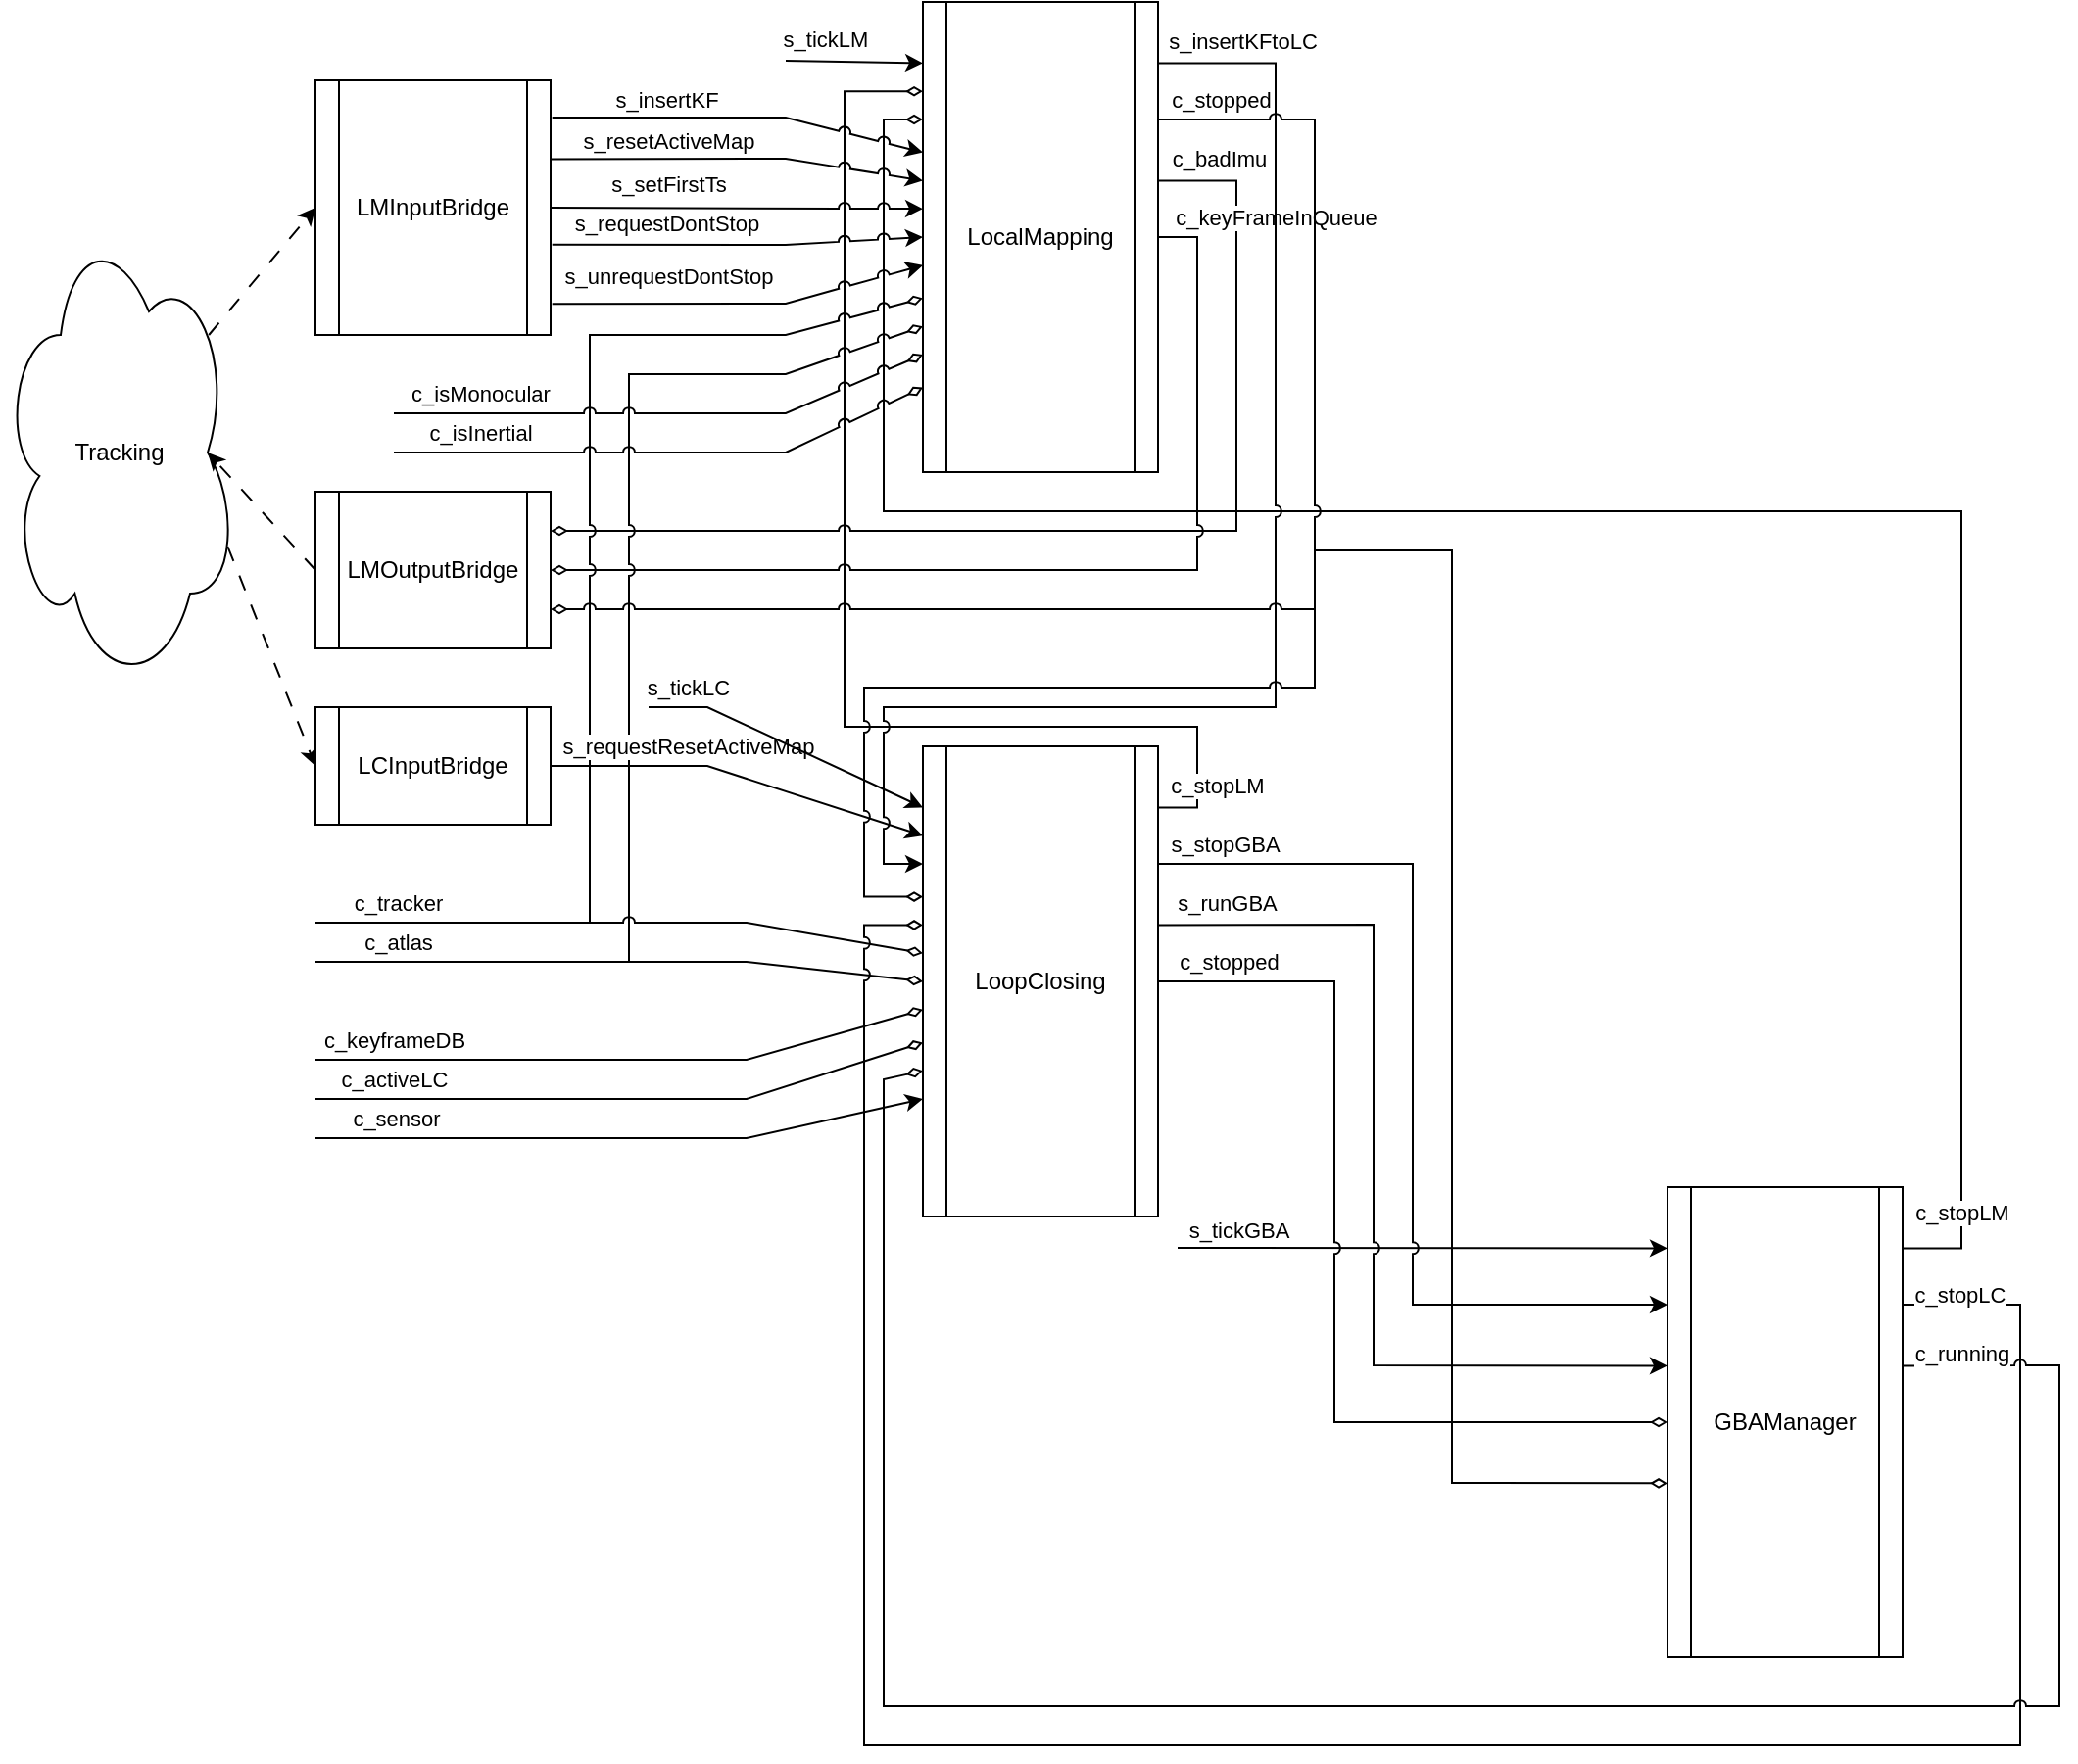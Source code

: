 <mxfile version="24.4.13" type="device">
  <diagram name="ページ1" id="2MazvkKiSUh3FhrOFxcr">
    <mxGraphModel dx="1105" dy="654" grid="1" gridSize="10" guides="1" tooltips="1" connect="1" arrows="1" fold="1" page="1" pageScale="1" pageWidth="827" pageHeight="1169" math="0" shadow="0">
      <root>
        <mxCell id="0" />
        <mxCell id="1" parent="0" />
        <mxCell id="nMe6oU5AvY49a71Z3NFx-3" value="LoopClosing" style="shape=process;whiteSpace=wrap;html=1;backgroundOutline=1;points=[[0,0,0,0,0],[0,0.13,0,0,0],[0,0.19,0,0,0],[0,0.25,0,0,0],[0,0.32,0,0,0],[0,0.38,0,0,0],[0,0.44,0,0,0],[0,0.5,0,0,0],[0,0.56,0,0,0],[0,0.63,0,0,0],[0,0.69,0,0,0],[0,0.75,0,0,0],[0,0.82,0,0,0],[0,0.88,0,0,0],[0,1,0,0,0],[0.25,0,0,0,0],[0.25,1,0,0,0],[0.5,0,0,0,0],[0.5,1,0,0,0],[0.75,0,0,0,0],[0.75,1,0,0,0],[1,0,0,0,0],[1,0.13,0,0,0],[1,0.19,0,0,0],[1,0.25,0,0,0],[1,0.32,0,0,0],[1,0.38,0,0,0],[1,0.44,0,0,0],[1,0.5,0,0,0],[1,0.56,0,0,0],[1,0.63,0,0,0],[1,0.69,0,0,0],[1,0.75,0,0,0],[1,0.82,0,0,0],[1,0.88,0,0,0],[1,1,0,0,0]];" parent="1" vertex="1">
          <mxGeometry x="510" y="410" width="120" height="240" as="geometry" />
        </mxCell>
        <mxCell id="nMe6oU5AvY49a71Z3NFx-5" style="edgeStyle=orthogonalEdgeStyle;rounded=0;orthogonalLoop=1;jettySize=auto;html=1;exitX=1;exitY=0.13;exitDx=0;exitDy=0;exitPerimeter=0;entryX=0;entryY=0.19;entryDx=0;entryDy=0;entryPerimeter=0;endArrow=diamondThin;endFill=0;" parent="1" target="nMe6oU5AvY49a71Z3NFx-8" edge="1" source="nMe6oU5AvY49a71Z3NFx-3">
          <mxGeometry relative="1" as="geometry">
            <mxPoint x="630" y="395.6" as="sourcePoint" />
            <mxPoint x="510" y="80.0" as="targetPoint" />
            <Array as="points">
              <mxPoint x="650" y="441" />
              <mxPoint x="650" y="400" />
              <mxPoint x="470" y="400" />
              <mxPoint x="470" y="76" />
            </Array>
          </mxGeometry>
        </mxCell>
        <mxCell id="nMe6oU5AvY49a71Z3NFx-6" value="c_stopLM" style="edgeLabel;html=1;align=center;verticalAlign=middle;resizable=0;points=[];" parent="nMe6oU5AvY49a71Z3NFx-5" vertex="1" connectable="0">
          <mxGeometry x="-0.839" relative="1" as="geometry">
            <mxPoint x="10" y="18" as="offset" />
          </mxGeometry>
        </mxCell>
        <mxCell id="nMe6oU5AvY49a71Z3NFx-7" value="GBAManager" style="shape=process;whiteSpace=wrap;html=1;backgroundOutline=1;points=[[0,0,0,0,0],[0,0.13,0,0,0],[0,0.19,0,0,0],[0,0.25,0,0,0],[0,0.32,0,0,0],[0,0.38,0,0,0],[0,0.44,0,0,0],[0,0.5,0,0,0],[0,0.56,0,0,0],[0,0.63,0,0,0],[0,0.69,0,0,0],[0,0.75,0,0,0],[0,0.82,0,0,0],[0,0.88,0,0,0],[0,1,0,0,0],[0.25,0,0,0,0],[0.25,1,0,0,0],[0.5,0,0,0,0],[0.5,1,0,0,0],[0.75,0,0,0,0],[0.75,1,0,0,0],[1,0,0,0,0],[1,0.13,0,0,0],[1,0.19,0,0,0],[1,0.25,0,0,0],[1,0.32,0,0,0],[1,0.38,0,0,0],[1,0.44,0,0,0],[1,0.5,0,0,0],[1,0.56,0,0,0],[1,0.63,0,0,0],[1,0.69,0,0,0],[1,0.75,0,0,0],[1,0.82,0,0,0],[1,0.88,0,0,0],[1,1,0,0,0]];" parent="1" vertex="1">
          <mxGeometry x="890" y="635" width="120" height="240" as="geometry" />
        </mxCell>
        <mxCell id="B5I_KCxFD7FvJQ6H0Aoa-2" style="edgeStyle=orthogonalEdgeStyle;rounded=0;orthogonalLoop=1;jettySize=auto;html=1;exitX=1;exitY=0.38;exitDx=0;exitDy=0;exitPerimeter=0;entryX=1;entryY=0.25;entryDx=0;entryDy=0;endArrow=diamondThin;endFill=0;jumpStyle=arc;" edge="1" parent="1" source="nMe6oU5AvY49a71Z3NFx-8" target="B5I_KCxFD7FvJQ6H0Aoa-1">
          <mxGeometry relative="1" as="geometry">
            <Array as="points">
              <mxPoint x="670" y="121" />
              <mxPoint x="670" y="300" />
            </Array>
          </mxGeometry>
        </mxCell>
        <mxCell id="B5I_KCxFD7FvJQ6H0Aoa-4" value="c_badImu" style="edgeLabel;html=1;align=center;verticalAlign=middle;resizable=0;points=[];" vertex="1" connectable="0" parent="B5I_KCxFD7FvJQ6H0Aoa-2">
          <mxGeometry x="-0.942" y="-3" relative="1" as="geometry">
            <mxPoint x="14" y="-14" as="offset" />
          </mxGeometry>
        </mxCell>
        <mxCell id="B5I_KCxFD7FvJQ6H0Aoa-3" style="edgeStyle=orthogonalEdgeStyle;rounded=0;orthogonalLoop=1;jettySize=auto;html=1;exitX=1;exitY=0.5;exitDx=0;exitDy=0;exitPerimeter=0;entryX=1;entryY=0.5;entryDx=0;entryDy=0;endArrow=diamondThin;endFill=0;jumpStyle=arc;" edge="1" parent="1" source="nMe6oU5AvY49a71Z3NFx-8" target="B5I_KCxFD7FvJQ6H0Aoa-1">
          <mxGeometry relative="1" as="geometry" />
        </mxCell>
        <mxCell id="B5I_KCxFD7FvJQ6H0Aoa-5" value="c_keyFrameInQueue" style="edgeLabel;html=1;align=center;verticalAlign=middle;resizable=0;points=[];" vertex="1" connectable="0" parent="B5I_KCxFD7FvJQ6H0Aoa-3">
          <mxGeometry x="-0.935" y="-2" relative="1" as="geometry">
            <mxPoint x="43" y="-12" as="offset" />
          </mxGeometry>
        </mxCell>
        <mxCell id="nMe6oU5AvY49a71Z3NFx-8" value="LocalMapping" style="shape=process;whiteSpace=wrap;html=1;backgroundOutline=1;points=[[0,0,0,0,0],[0,0.13,0,0,0],[0,0.19,0,0,0],[0,0.25,0,0,0],[0,0.32,0,0,0],[0,0.38,0,0,0],[0,0.44,0,0,0],[0,0.5,0,0,0],[0,0.56,0,0,0],[0,0.63,0,0,0],[0,0.69,0,0,0],[0,0.75,0,0,0],[0,0.82,0,0,0],[0,0.88,0,0,0],[0,1,0,0,0],[0.25,0,0,0,0],[0.25,1,0,0,0],[0.5,0,0,0,0],[0.5,1,0,0,0],[0.75,0,0,0,0],[0.75,1,0,0,0],[1,0,0,0,0],[1,0.13,0,0,0],[1,0.19,0,0,0],[1,0.25,0,0,0],[1,0.32,0,0,0],[1,0.38,0,0,0],[1,0.44,0,0,0],[1,0.5,0,0,0],[1,0.56,0,0,0],[1,0.63,0,0,0],[1,0.69,0,0,0],[1,0.75,0,0,0],[1,0.82,0,0,0],[1,0.88,0,0,0],[1,1,0,0,0]];" parent="1" vertex="1">
          <mxGeometry x="510" y="30" width="120" height="240" as="geometry" />
        </mxCell>
        <mxCell id="nMe6oU5AvY49a71Z3NFx-10" style="edgeStyle=orthogonalEdgeStyle;rounded=0;orthogonalLoop=1;jettySize=auto;html=1;exitX=1;exitY=0.13;exitDx=0;exitDy=0;exitPerimeter=0;entryX=0;entryY=0.25;entryDx=0;entryDy=0;entryPerimeter=0;endArrow=diamondThin;endFill=0;" parent="1" source="nMe6oU5AvY49a71Z3NFx-7" target="nMe6oU5AvY49a71Z3NFx-8" edge="1">
          <mxGeometry relative="1" as="geometry">
            <Array as="points">
              <mxPoint x="1040" y="666" />
              <mxPoint x="1040" y="290" />
              <mxPoint x="490" y="290" />
              <mxPoint x="490" y="90" />
            </Array>
          </mxGeometry>
        </mxCell>
        <mxCell id="nMe6oU5AvY49a71Z3NFx-11" value="c_stopLM" style="edgeLabel;html=1;align=center;verticalAlign=middle;resizable=0;points=[];" parent="nMe6oU5AvY49a71Z3NFx-10" vertex="1" connectable="0">
          <mxGeometry x="-0.897" y="-1" relative="1" as="geometry">
            <mxPoint x="-1" y="12" as="offset" />
          </mxGeometry>
        </mxCell>
        <mxCell id="nMe6oU5AvY49a71Z3NFx-12" value="" style="endArrow=classic;html=1;rounded=0;jumpStyle=arc;entryX=0;entryY=0.13;entryDx=0;entryDy=0;entryPerimeter=0;" parent="1" target="nMe6oU5AvY49a71Z3NFx-8" edge="1">
          <mxGeometry width="50" height="50" relative="1" as="geometry">
            <mxPoint x="440" y="60" as="sourcePoint" />
            <mxPoint x="480" y="61.2" as="targetPoint" />
          </mxGeometry>
        </mxCell>
        <mxCell id="nMe6oU5AvY49a71Z3NFx-13" value="s_tickLM" style="edgeLabel;html=1;align=center;verticalAlign=middle;resizable=0;points=[];" parent="nMe6oU5AvY49a71Z3NFx-12" vertex="1" connectable="0">
          <mxGeometry x="-0.864" y="-3" relative="1" as="geometry">
            <mxPoint x="15" y="-14" as="offset" />
          </mxGeometry>
        </mxCell>
        <mxCell id="26lXbxvh2lXE3vRa3ptv-3" style="rounded=0;orthogonalLoop=1;jettySize=auto;html=1;exitX=0.88;exitY=0.25;exitDx=0;exitDy=0;exitPerimeter=0;entryX=0;entryY=0.5;entryDx=0;entryDy=0;dashed=1;dashPattern=8 8;endArrow=classic;endFill=1;startArrow=none;startFill=0;" parent="1" source="26lXbxvh2lXE3vRa3ptv-1" target="26lXbxvh2lXE3vRa3ptv-2" edge="1">
          <mxGeometry relative="1" as="geometry" />
        </mxCell>
        <mxCell id="26lXbxvh2lXE3vRa3ptv-7" style="rounded=0;orthogonalLoop=1;jettySize=auto;html=1;exitX=0.96;exitY=0.7;exitDx=0;exitDy=0;exitPerimeter=0;dashed=1;dashPattern=8 8;entryX=0;entryY=0.5;entryDx=0;entryDy=0;" parent="1" source="26lXbxvh2lXE3vRa3ptv-1" target="26lXbxvh2lXE3vRa3ptv-6" edge="1">
          <mxGeometry relative="1" as="geometry">
            <mxPoint x="170" y="240" as="targetPoint" />
          </mxGeometry>
        </mxCell>
        <mxCell id="26lXbxvh2lXE3vRa3ptv-1" value="Tracking" style="ellipse;shape=cloud;whiteSpace=wrap;html=1;" parent="1" vertex="1">
          <mxGeometry x="40" y="140" width="120" height="240" as="geometry" />
        </mxCell>
        <mxCell id="26lXbxvh2lXE3vRa3ptv-2" value="LMInputBridge" style="shape=process;whiteSpace=wrap;html=1;backgroundOutline=1;" parent="1" vertex="1">
          <mxGeometry x="200" y="70" width="120" height="130" as="geometry" />
        </mxCell>
        <mxCell id="26lXbxvh2lXE3vRa3ptv-5" style="rounded=0;orthogonalLoop=1;jettySize=auto;html=1;entryX=0.875;entryY=0.5;entryDx=0;entryDy=0;entryPerimeter=0;dashed=1;dashPattern=8 8;exitX=0;exitY=0.5;exitDx=0;exitDy=0;" parent="1" source="B5I_KCxFD7FvJQ6H0Aoa-1" target="26lXbxvh2lXE3vRa3ptv-1" edge="1">
          <mxGeometry relative="1" as="geometry">
            <mxPoint x="200" y="310" as="sourcePoint" />
            <Array as="points" />
          </mxGeometry>
        </mxCell>
        <mxCell id="26lXbxvh2lXE3vRa3ptv-6" value="LCInputBridge" style="shape=process;whiteSpace=wrap;html=1;backgroundOutline=1;" parent="1" vertex="1">
          <mxGeometry x="200" y="390" width="120" height="60" as="geometry" />
        </mxCell>
        <mxCell id="26lXbxvh2lXE3vRa3ptv-8" style="rounded=0;orthogonalLoop=1;jettySize=auto;html=1;entryX=0;entryY=0.32;entryDx=0;entryDy=0;entryPerimeter=0;jumpStyle=arc;exitX=1.007;exitY=0.146;exitDx=0;exitDy=0;exitPerimeter=0;" parent="1" source="26lXbxvh2lXE3vRa3ptv-2" target="nMe6oU5AvY49a71Z3NFx-8" edge="1">
          <mxGeometry relative="1" as="geometry">
            <mxPoint x="340" y="86" as="sourcePoint" />
            <mxPoint x="550" y="115.89" as="targetPoint" />
            <Array as="points">
              <mxPoint x="440" y="89" />
            </Array>
          </mxGeometry>
        </mxCell>
        <mxCell id="26lXbxvh2lXE3vRa3ptv-9" value="s_insertKF" style="edgeLabel;html=1;align=center;verticalAlign=middle;resizable=0;points=[];" parent="26lXbxvh2lXE3vRa3ptv-8" vertex="1" connectable="0">
          <mxGeometry x="-0.828" y="-1" relative="1" as="geometry">
            <mxPoint x="41" y="-10" as="offset" />
          </mxGeometry>
        </mxCell>
        <mxCell id="26lXbxvh2lXE3vRa3ptv-10" style="rounded=0;orthogonalLoop=1;jettySize=auto;html=1;entryX=0;entryY=0.38;entryDx=0;entryDy=0;entryPerimeter=0;jumpStyle=arc;exitX=1;exitY=0.31;exitDx=0;exitDy=0;exitPerimeter=0;" parent="1" source="26lXbxvh2lXE3vRa3ptv-2" target="nMe6oU5AvY49a71Z3NFx-8" edge="1">
          <mxGeometry relative="1" as="geometry">
            <mxPoint x="360" y="130" as="sourcePoint" />
            <Array as="points">
              <mxPoint x="440" y="110" />
            </Array>
          </mxGeometry>
        </mxCell>
        <mxCell id="26lXbxvh2lXE3vRa3ptv-11" value="s_resetActiveMap" style="edgeLabel;html=1;align=center;verticalAlign=middle;resizable=0;points=[];" parent="26lXbxvh2lXE3vRa3ptv-10" vertex="1" connectable="0">
          <mxGeometry x="-0.843" y="-2" relative="1" as="geometry">
            <mxPoint x="45" y="-12" as="offset" />
          </mxGeometry>
        </mxCell>
        <mxCell id="26lXbxvh2lXE3vRa3ptv-12" style="rounded=0;orthogonalLoop=1;jettySize=auto;html=1;entryX=0;entryY=0.44;entryDx=0;entryDy=0;entryPerimeter=0;exitX=1;exitY=0.5;exitDx=0;exitDy=0;edgeStyle=orthogonalEdgeStyle;jumpStyle=arc;" parent="1" source="26lXbxvh2lXE3vRa3ptv-2" target="nMe6oU5AvY49a71Z3NFx-8" edge="1">
          <mxGeometry relative="1" as="geometry">
            <mxPoint x="360" y="170" as="sourcePoint" />
          </mxGeometry>
        </mxCell>
        <mxCell id="26lXbxvh2lXE3vRa3ptv-14" value="s_setFirstTs" style="edgeLabel;html=1;align=center;verticalAlign=middle;resizable=0;points=[];" parent="26lXbxvh2lXE3vRa3ptv-12" vertex="1" connectable="0">
          <mxGeometry x="-0.878" y="3" relative="1" as="geometry">
            <mxPoint x="48" y="-9" as="offset" />
          </mxGeometry>
        </mxCell>
        <mxCell id="26lXbxvh2lXE3vRa3ptv-13" style="rounded=0;orthogonalLoop=1;jettySize=auto;html=1;entryX=0;entryY=0.5;entryDx=0;entryDy=0;entryPerimeter=0;exitX=1.007;exitY=0.645;exitDx=0;exitDy=0;exitPerimeter=0;jumpStyle=arc;" parent="1" source="26lXbxvh2lXE3vRa3ptv-2" target="nMe6oU5AvY49a71Z3NFx-8" edge="1">
          <mxGeometry relative="1" as="geometry">
            <mxPoint x="370" y="210" as="sourcePoint" />
            <Array as="points">
              <mxPoint x="440" y="154" />
            </Array>
          </mxGeometry>
        </mxCell>
        <mxCell id="26lXbxvh2lXE3vRa3ptv-15" value="s_requestDontStop" style="edgeLabel;html=1;align=center;verticalAlign=middle;resizable=0;points=[];" parent="26lXbxvh2lXE3vRa3ptv-13" vertex="1" connectable="0">
          <mxGeometry x="-0.777" y="-4" relative="1" as="geometry">
            <mxPoint x="37" y="-15" as="offset" />
          </mxGeometry>
        </mxCell>
        <mxCell id="26lXbxvh2lXE3vRa3ptv-16" value="" style="endArrow=classic;html=1;rounded=0;entryX=0;entryY=0.56;entryDx=0;entryDy=0;entryPerimeter=0;exitX=1.007;exitY=0.878;exitDx=0;exitDy=0;exitPerimeter=0;jumpStyle=arc;" parent="1" source="26lXbxvh2lXE3vRa3ptv-2" target="nMe6oU5AvY49a71Z3NFx-8" edge="1">
          <mxGeometry width="50" height="50" relative="1" as="geometry">
            <mxPoint x="380" y="240" as="sourcePoint" />
            <mxPoint x="420" y="120" as="targetPoint" />
            <Array as="points">
              <mxPoint x="440" y="184" />
            </Array>
          </mxGeometry>
        </mxCell>
        <mxCell id="26lXbxvh2lXE3vRa3ptv-17" value="s_unrequestDontStop" style="edgeLabel;html=1;align=center;verticalAlign=middle;resizable=0;points=[];" parent="26lXbxvh2lXE3vRa3ptv-16" vertex="1" connectable="0">
          <mxGeometry x="-0.858" y="-1" relative="1" as="geometry">
            <mxPoint x="45" y="-15" as="offset" />
          </mxGeometry>
        </mxCell>
        <mxCell id="26lXbxvh2lXE3vRa3ptv-18" value="" style="endArrow=diamondThin;html=1;rounded=0;entryX=0;entryY=0.63;entryDx=0;entryDy=0;entryPerimeter=0;endFill=0;jumpStyle=arc;" parent="1" target="nMe6oU5AvY49a71Z3NFx-8" edge="1">
          <mxGeometry width="50" height="50" relative="1" as="geometry">
            <mxPoint x="200" y="500" as="sourcePoint" />
            <mxPoint x="510" y="180" as="targetPoint" />
            <Array as="points">
              <mxPoint x="340" y="500" />
              <mxPoint x="340" y="200" />
              <mxPoint x="440" y="200" />
            </Array>
          </mxGeometry>
        </mxCell>
        <mxCell id="26lXbxvh2lXE3vRa3ptv-19" value="c_tracker" style="edgeLabel;html=1;align=center;verticalAlign=middle;resizable=0;points=[];" parent="26lXbxvh2lXE3vRa3ptv-18" vertex="1" connectable="0">
          <mxGeometry x="-0.816" y="-1" relative="1" as="geometry">
            <mxPoint x="-15" y="-11" as="offset" />
          </mxGeometry>
        </mxCell>
        <mxCell id="26lXbxvh2lXE3vRa3ptv-21" value="" style="endArrow=diamondThin;html=1;rounded=0;entryX=0;entryY=0.69;entryDx=0;entryDy=0;entryPerimeter=0;endFill=0;jumpStyle=arc;" parent="1" target="nMe6oU5AvY49a71Z3NFx-8" edge="1">
          <mxGeometry width="50" height="50" relative="1" as="geometry">
            <mxPoint x="200" y="520" as="sourcePoint" />
            <mxPoint x="570" y="230" as="targetPoint" />
            <Array as="points">
              <mxPoint x="360" y="520" />
              <mxPoint x="360" y="220" />
              <mxPoint x="440" y="220" />
            </Array>
          </mxGeometry>
        </mxCell>
        <mxCell id="26lXbxvh2lXE3vRa3ptv-22" value="c_atlas" style="edgeLabel;html=1;align=center;verticalAlign=middle;resizable=0;points=[];" parent="26lXbxvh2lXE3vRa3ptv-21" vertex="1" connectable="0">
          <mxGeometry x="-0.816" y="-1" relative="1" as="geometry">
            <mxPoint x="-15" y="-11" as="offset" />
          </mxGeometry>
        </mxCell>
        <mxCell id="26lXbxvh2lXE3vRa3ptv-23" value="" style="endArrow=diamondThin;html=1;rounded=0;entryX=0;entryY=0.75;entryDx=0;entryDy=0;entryPerimeter=0;endFill=0;jumpStyle=arc;" parent="1" target="nMe6oU5AvY49a71Z3NFx-8" edge="1">
          <mxGeometry width="50" height="50" relative="1" as="geometry">
            <mxPoint x="240" y="240" as="sourcePoint" />
            <mxPoint x="580" y="230" as="targetPoint" />
            <Array as="points">
              <mxPoint x="440" y="240" />
            </Array>
          </mxGeometry>
        </mxCell>
        <mxCell id="26lXbxvh2lXE3vRa3ptv-24" value="c_isMonocular" style="edgeLabel;html=1;align=center;verticalAlign=middle;resizable=0;points=[];" parent="26lXbxvh2lXE3vRa3ptv-23" vertex="1" connectable="0">
          <mxGeometry x="-0.816" y="-1" relative="1" as="geometry">
            <mxPoint x="18" y="-11" as="offset" />
          </mxGeometry>
        </mxCell>
        <mxCell id="26lXbxvh2lXE3vRa3ptv-25" value="" style="endArrow=diamondThin;html=1;rounded=0;entryX=0;entryY=0.82;entryDx=0;entryDy=0;entryPerimeter=0;endFill=0;jumpStyle=arc;" parent="1" target="nMe6oU5AvY49a71Z3NFx-8" edge="1">
          <mxGeometry width="50" height="50" relative="1" as="geometry">
            <mxPoint x="240" y="260" as="sourcePoint" />
            <mxPoint x="558" y="293" as="targetPoint" />
            <Array as="points">
              <mxPoint x="440" y="260" />
            </Array>
          </mxGeometry>
        </mxCell>
        <mxCell id="26lXbxvh2lXE3vRa3ptv-26" value="c_isInertial" style="edgeLabel;html=1;align=center;verticalAlign=middle;resizable=0;points=[];" parent="26lXbxvh2lXE3vRa3ptv-25" vertex="1" connectable="0">
          <mxGeometry x="-0.816" y="-1" relative="1" as="geometry">
            <mxPoint x="18" y="-11" as="offset" />
          </mxGeometry>
        </mxCell>
        <mxCell id="26lXbxvh2lXE3vRa3ptv-28" value="" style="endArrow=diamondThin;html=1;rounded=0;endFill=0;jumpStyle=arc;entryX=0;entryY=0.44;entryDx=0;entryDy=0;entryPerimeter=0;" parent="1" target="nMe6oU5AvY49a71Z3NFx-3" edge="1">
          <mxGeometry width="50" height="50" relative="1" as="geometry">
            <mxPoint x="340" y="500" as="sourcePoint" />
            <mxPoint x="500" y="690" as="targetPoint" />
            <Array as="points">
              <mxPoint x="420" y="500" />
            </Array>
          </mxGeometry>
        </mxCell>
        <mxCell id="26lXbxvh2lXE3vRa3ptv-29" value="" style="endArrow=diamondThin;html=1;rounded=0;jumpStyle=arc;endFill=0;entryX=0;entryY=0.5;entryDx=0;entryDy=0;entryPerimeter=0;" parent="1" target="nMe6oU5AvY49a71Z3NFx-3" edge="1">
          <mxGeometry width="50" height="50" relative="1" as="geometry">
            <mxPoint x="360" y="520" as="sourcePoint" />
            <mxPoint x="460" y="650" as="targetPoint" />
            <Array as="points">
              <mxPoint x="420" y="520" />
            </Array>
          </mxGeometry>
        </mxCell>
        <mxCell id="26lXbxvh2lXE3vRa3ptv-30" style="rounded=0;orthogonalLoop=1;jettySize=auto;html=1;exitX=1;exitY=0.5;exitDx=0;exitDy=0;entryX=0;entryY=0.19;entryDx=0;entryDy=0;entryPerimeter=0;" parent="1" source="26lXbxvh2lXE3vRa3ptv-6" target="nMe6oU5AvY49a71Z3NFx-3" edge="1">
          <mxGeometry relative="1" as="geometry">
            <Array as="points">
              <mxPoint x="400" y="420" />
            </Array>
          </mxGeometry>
        </mxCell>
        <mxCell id="26lXbxvh2lXE3vRa3ptv-31" value="s_requestResetActiveMap" style="edgeLabel;html=1;align=center;verticalAlign=middle;resizable=0;points=[];" parent="26lXbxvh2lXE3vRa3ptv-30" vertex="1" connectable="0">
          <mxGeometry x="-0.901" relative="1" as="geometry">
            <mxPoint x="60" y="-10" as="offset" />
          </mxGeometry>
        </mxCell>
        <mxCell id="26lXbxvh2lXE3vRa3ptv-32" style="edgeStyle=orthogonalEdgeStyle;rounded=0;orthogonalLoop=1;jettySize=auto;html=1;exitX=1;exitY=0.13;exitDx=0;exitDy=0;exitPerimeter=0;entryX=0;entryY=0.25;entryDx=0;entryDy=0;entryPerimeter=0;jumpStyle=arc;" parent="1" source="nMe6oU5AvY49a71Z3NFx-8" target="nMe6oU5AvY49a71Z3NFx-3" edge="1">
          <mxGeometry relative="1" as="geometry">
            <Array as="points">
              <mxPoint x="690" y="61" />
              <mxPoint x="690" y="390" />
              <mxPoint x="490" y="390" />
              <mxPoint x="490" y="470" />
            </Array>
          </mxGeometry>
        </mxCell>
        <mxCell id="26lXbxvh2lXE3vRa3ptv-33" value="s_insertKFtoLC" style="edgeLabel;html=1;align=center;verticalAlign=middle;resizable=0;points=[];" parent="26lXbxvh2lXE3vRa3ptv-32" vertex="1" connectable="0">
          <mxGeometry x="-0.952" y="-1" relative="1" as="geometry">
            <mxPoint x="26" y="-12" as="offset" />
          </mxGeometry>
        </mxCell>
        <mxCell id="26lXbxvh2lXE3vRa3ptv-34" style="edgeStyle=orthogonalEdgeStyle;rounded=0;orthogonalLoop=1;jettySize=auto;html=1;exitX=1;exitY=0.25;exitDx=0;exitDy=0;exitPerimeter=0;entryX=0;entryY=0.32;entryDx=0;entryDy=0;entryPerimeter=0;jumpStyle=arc;endArrow=diamondThin;endFill=0;" parent="1" source="nMe6oU5AvY49a71Z3NFx-8" target="nMe6oU5AvY49a71Z3NFx-3" edge="1">
          <mxGeometry relative="1" as="geometry">
            <Array as="points">
              <mxPoint x="710" y="90" />
              <mxPoint x="710" y="380" />
              <mxPoint x="480" y="380" />
              <mxPoint x="480" y="487" />
            </Array>
          </mxGeometry>
        </mxCell>
        <mxCell id="26lXbxvh2lXE3vRa3ptv-35" value="c_stopped" style="edgeLabel;html=1;align=center;verticalAlign=middle;resizable=0;points=[];" parent="26lXbxvh2lXE3vRa3ptv-34" vertex="1" connectable="0">
          <mxGeometry x="-0.964" y="-1" relative="1" as="geometry">
            <mxPoint x="18" y="-11" as="offset" />
          </mxGeometry>
        </mxCell>
        <mxCell id="26lXbxvh2lXE3vRa3ptv-36" value="" style="endArrow=classic;html=1;rounded=0;entryX=0;entryY=0.13;entryDx=0;entryDy=0;entryPerimeter=0;" parent="1" target="nMe6oU5AvY49a71Z3NFx-3" edge="1">
          <mxGeometry width="50" height="50" relative="1" as="geometry">
            <mxPoint x="370" y="390" as="sourcePoint" />
            <mxPoint x="430" y="380" as="targetPoint" />
            <Array as="points">
              <mxPoint x="400" y="390" />
            </Array>
          </mxGeometry>
        </mxCell>
        <mxCell id="26lXbxvh2lXE3vRa3ptv-37" value="s_tickLC" style="edgeLabel;html=1;align=center;verticalAlign=middle;resizable=0;points=[];" parent="26lXbxvh2lXE3vRa3ptv-36" vertex="1" connectable="0">
          <mxGeometry x="-0.818" y="-2" relative="1" as="geometry">
            <mxPoint x="6" y="-12" as="offset" />
          </mxGeometry>
        </mxCell>
        <mxCell id="26lXbxvh2lXE3vRa3ptv-38" style="edgeStyle=orthogonalEdgeStyle;rounded=0;orthogonalLoop=1;jettySize=auto;html=1;exitX=1;exitY=0.25;exitDx=0;exitDy=0;exitPerimeter=0;entryX=0;entryY=0.38;entryDx=0;entryDy=0;entryPerimeter=0;jumpStyle=arc;endArrow=diamondThin;endFill=0;" parent="1" source="nMe6oU5AvY49a71Z3NFx-7" target="nMe6oU5AvY49a71Z3NFx-3" edge="1">
          <mxGeometry relative="1" as="geometry">
            <Array as="points">
              <mxPoint x="1070" y="695" />
              <mxPoint x="1070" y="920" />
              <mxPoint x="480" y="920" />
              <mxPoint x="480" y="501" />
            </Array>
          </mxGeometry>
        </mxCell>
        <mxCell id="26lXbxvh2lXE3vRa3ptv-39" value="c_stopLC" style="edgeLabel;html=1;align=center;verticalAlign=middle;resizable=0;points=[];" parent="26lXbxvh2lXE3vRa3ptv-38" vertex="1" connectable="0">
          <mxGeometry x="-0.959" y="1" relative="1" as="geometry">
            <mxPoint x="2" y="-4" as="offset" />
          </mxGeometry>
        </mxCell>
        <mxCell id="26lXbxvh2lXE3vRa3ptv-41" value="" style="endArrow=diamondThin;html=1;rounded=0;endFill=0;entryX=0;entryY=0.56;entryDx=0;entryDy=0;entryPerimeter=0;" parent="1" target="nMe6oU5AvY49a71Z3NFx-3" edge="1">
          <mxGeometry width="50" height="50" relative="1" as="geometry">
            <mxPoint x="200" y="570" as="sourcePoint" />
            <mxPoint x="340" y="520" as="targetPoint" />
            <Array as="points">
              <mxPoint x="420" y="570" />
            </Array>
          </mxGeometry>
        </mxCell>
        <mxCell id="26lXbxvh2lXE3vRa3ptv-42" value="c_keyframeDB" style="edgeLabel;html=1;align=center;verticalAlign=middle;resizable=0;points=[];" parent="26lXbxvh2lXE3vRa3ptv-41" vertex="1" connectable="0">
          <mxGeometry x="-0.868" y="3" relative="1" as="geometry">
            <mxPoint x="19" y="-7" as="offset" />
          </mxGeometry>
        </mxCell>
        <mxCell id="26lXbxvh2lXE3vRa3ptv-43" value="" style="endArrow=diamondThin;html=1;rounded=0;endFill=0;entryX=0;entryY=0.63;entryDx=0;entryDy=0;entryPerimeter=0;" parent="1" target="nMe6oU5AvY49a71Z3NFx-3" edge="1">
          <mxGeometry width="50" height="50" relative="1" as="geometry">
            <mxPoint x="200" y="590" as="sourcePoint" />
            <mxPoint x="520" y="554" as="targetPoint" />
            <Array as="points">
              <mxPoint x="420" y="590" />
            </Array>
          </mxGeometry>
        </mxCell>
        <mxCell id="26lXbxvh2lXE3vRa3ptv-44" value="c_activeLC" style="edgeLabel;html=1;align=center;verticalAlign=middle;resizable=0;points=[];" parent="26lXbxvh2lXE3vRa3ptv-43" vertex="1" connectable="0">
          <mxGeometry x="-0.868" y="3" relative="1" as="geometry">
            <mxPoint x="19" y="-7" as="offset" />
          </mxGeometry>
        </mxCell>
        <mxCell id="26lXbxvh2lXE3vRa3ptv-45" value="" style="endArrow=diamondThin;html=1;rounded=0;endFill=0;entryX=0;entryY=0.69;entryDx=0;entryDy=0;entryPerimeter=0;exitX=1;exitY=0.38;exitDx=0;exitDy=0;exitPerimeter=0;jumpStyle=arc;" parent="1" source="nMe6oU5AvY49a71Z3NFx-7" target="nMe6oU5AvY49a71Z3NFx-3" edge="1">
          <mxGeometry width="50" height="50" relative="1" as="geometry">
            <mxPoint x="200" y="609" as="sourcePoint" />
            <mxPoint x="510" y="580" as="targetPoint" />
            <Array as="points">
              <mxPoint x="1090" y="726" />
              <mxPoint x="1090" y="900" />
              <mxPoint x="800" y="900" />
              <mxPoint x="490" y="900" />
              <mxPoint x="490" y="690" />
              <mxPoint x="490" y="580" />
            </Array>
          </mxGeometry>
        </mxCell>
        <mxCell id="26lXbxvh2lXE3vRa3ptv-46" value="c_running" style="edgeLabel;html=1;align=center;verticalAlign=middle;resizable=0;points=[];" parent="26lXbxvh2lXE3vRa3ptv-45" vertex="1" connectable="0">
          <mxGeometry x="-0.868" y="3" relative="1" as="geometry">
            <mxPoint x="-49" y="-3" as="offset" />
          </mxGeometry>
        </mxCell>
        <mxCell id="7hJuEiHS3p7v8XDJWKS_-2" value="" style="endArrow=classic;html=1;rounded=0;entryX=0;entryY=0.75;entryDx=0;entryDy=0;entryPerimeter=0;" parent="1" target="nMe6oU5AvY49a71Z3NFx-3" edge="1">
          <mxGeometry width="50" height="50" relative="1" as="geometry">
            <mxPoint x="200" y="610" as="sourcePoint" />
            <mxPoint x="410" y="580" as="targetPoint" />
            <Array as="points">
              <mxPoint x="420" y="610" />
            </Array>
          </mxGeometry>
        </mxCell>
        <mxCell id="YKGSiKyMahNkv6OZUYkS-1" value="c_sensor" style="edgeLabel;html=1;align=center;verticalAlign=middle;resizable=0;points=[];" parent="7hJuEiHS3p7v8XDJWKS_-2" vertex="1" connectable="0">
          <mxGeometry x="-0.83" y="-1" relative="1" as="geometry">
            <mxPoint x="14" y="-11" as="offset" />
          </mxGeometry>
        </mxCell>
        <mxCell id="YKGSiKyMahNkv6OZUYkS-2" value="" style="endArrow=classic;html=1;rounded=0;entryX=0;entryY=0.13;entryDx=0;entryDy=0;entryPerimeter=0;jumpStyle=arc;" parent="1" target="nMe6oU5AvY49a71Z3NFx-7" edge="1">
          <mxGeometry width="50" height="50" relative="1" as="geometry">
            <mxPoint x="640" y="666" as="sourcePoint" />
            <mxPoint x="860" y="590" as="targetPoint" />
            <Array as="points" />
          </mxGeometry>
        </mxCell>
        <mxCell id="YKGSiKyMahNkv6OZUYkS-3" value="s_tickGBA" style="edgeLabel;html=1;align=center;verticalAlign=middle;resizable=0;points=[];" parent="YKGSiKyMahNkv6OZUYkS-2" vertex="1" connectable="0">
          <mxGeometry x="-0.702" y="-1" relative="1" as="geometry">
            <mxPoint x="-7" y="-10" as="offset" />
          </mxGeometry>
        </mxCell>
        <mxCell id="YKGSiKyMahNkv6OZUYkS-4" style="rounded=0;orthogonalLoop=1;jettySize=auto;html=1;exitX=1;exitY=0.25;exitDx=0;exitDy=0;exitPerimeter=0;entryX=0;entryY=0.25;entryDx=0;entryDy=0;entryPerimeter=0;jumpStyle=arc;" parent="1" source="nMe6oU5AvY49a71Z3NFx-3" target="nMe6oU5AvY49a71Z3NFx-7" edge="1">
          <mxGeometry relative="1" as="geometry">
            <Array as="points">
              <mxPoint x="720" y="470" />
              <mxPoint x="760" y="470" />
              <mxPoint x="760" y="695" />
            </Array>
          </mxGeometry>
        </mxCell>
        <mxCell id="YKGSiKyMahNkv6OZUYkS-8" value="s_stopGBA" style="edgeLabel;html=1;align=center;verticalAlign=middle;resizable=0;points=[];" parent="YKGSiKyMahNkv6OZUYkS-4" vertex="1" connectable="0">
          <mxGeometry x="-0.921" y="-1" relative="1" as="geometry">
            <mxPoint x="15" y="-11" as="offset" />
          </mxGeometry>
        </mxCell>
        <mxCell id="YKGSiKyMahNkv6OZUYkS-5" style="rounded=0;orthogonalLoop=1;jettySize=auto;html=1;exitX=1;exitY=0.38;exitDx=0;exitDy=0;exitPerimeter=0;entryX=0;entryY=0.38;entryDx=0;entryDy=0;entryPerimeter=0;jumpStyle=arc;" parent="1" source="nMe6oU5AvY49a71Z3NFx-3" target="nMe6oU5AvY49a71Z3NFx-7" edge="1">
          <mxGeometry relative="1" as="geometry">
            <Array as="points">
              <mxPoint x="720" y="501" />
              <mxPoint x="740" y="501" />
              <mxPoint x="740" y="726" />
            </Array>
          </mxGeometry>
        </mxCell>
        <mxCell id="YKGSiKyMahNkv6OZUYkS-9" value="s_runGBA" style="edgeLabel;html=1;align=center;verticalAlign=middle;resizable=0;points=[];" parent="YKGSiKyMahNkv6OZUYkS-5" vertex="1" connectable="0">
          <mxGeometry x="-0.91" relative="1" as="geometry">
            <mxPoint x="13" y="-11" as="offset" />
          </mxGeometry>
        </mxCell>
        <mxCell id="YKGSiKyMahNkv6OZUYkS-6" style="rounded=0;orthogonalLoop=1;jettySize=auto;html=1;exitX=1;exitY=0.5;exitDx=0;exitDy=0;exitPerimeter=0;entryX=0;entryY=0.5;entryDx=0;entryDy=0;entryPerimeter=0;jumpStyle=arc;endArrow=diamondThin;endFill=0;" parent="1" source="nMe6oU5AvY49a71Z3NFx-3" target="nMe6oU5AvY49a71Z3NFx-7" edge="1">
          <mxGeometry relative="1" as="geometry">
            <Array as="points">
              <mxPoint x="720" y="530" />
              <mxPoint x="720" y="755" />
            </Array>
          </mxGeometry>
        </mxCell>
        <mxCell id="YKGSiKyMahNkv6OZUYkS-10" value="c_stopped" style="edgeLabel;html=1;align=center;verticalAlign=middle;resizable=0;points=[];" parent="YKGSiKyMahNkv6OZUYkS-6" vertex="1" connectable="0">
          <mxGeometry x="-0.899" y="2" relative="1" as="geometry">
            <mxPoint x="11" y="-8" as="offset" />
          </mxGeometry>
        </mxCell>
        <mxCell id="YKGSiKyMahNkv6OZUYkS-12" value="" style="endArrow=diamondThin;html=1;rounded=0;entryX=0;entryY=0.63;entryDx=0;entryDy=0;entryPerimeter=0;endFill=0;" parent="1" target="nMe6oU5AvY49a71Z3NFx-7" edge="1">
          <mxGeometry width="50" height="50" relative="1" as="geometry">
            <mxPoint x="710" y="310" as="sourcePoint" />
            <mxPoint x="790" y="410" as="targetPoint" />
            <Array as="points">
              <mxPoint x="780" y="310" />
              <mxPoint x="780" y="786" />
            </Array>
          </mxGeometry>
        </mxCell>
        <mxCell id="B5I_KCxFD7FvJQ6H0Aoa-1" value="LMOutputBridge" style="shape=process;whiteSpace=wrap;html=1;backgroundOutline=1;" vertex="1" parent="1">
          <mxGeometry x="200" y="280" width="120" height="80" as="geometry" />
        </mxCell>
        <mxCell id="B5I_KCxFD7FvJQ6H0Aoa-6" value="" style="endArrow=diamondThin;html=1;rounded=0;entryX=1;entryY=0.75;entryDx=0;entryDy=0;startArrow=none;startFill=0;endFill=0;jumpStyle=arc;" edge="1" parent="1" target="B5I_KCxFD7FvJQ6H0Aoa-1">
          <mxGeometry width="50" height="50" relative="1" as="geometry">
            <mxPoint x="710" y="340" as="sourcePoint" />
            <mxPoint x="390" y="290" as="targetPoint" />
          </mxGeometry>
        </mxCell>
      </root>
    </mxGraphModel>
  </diagram>
</mxfile>
